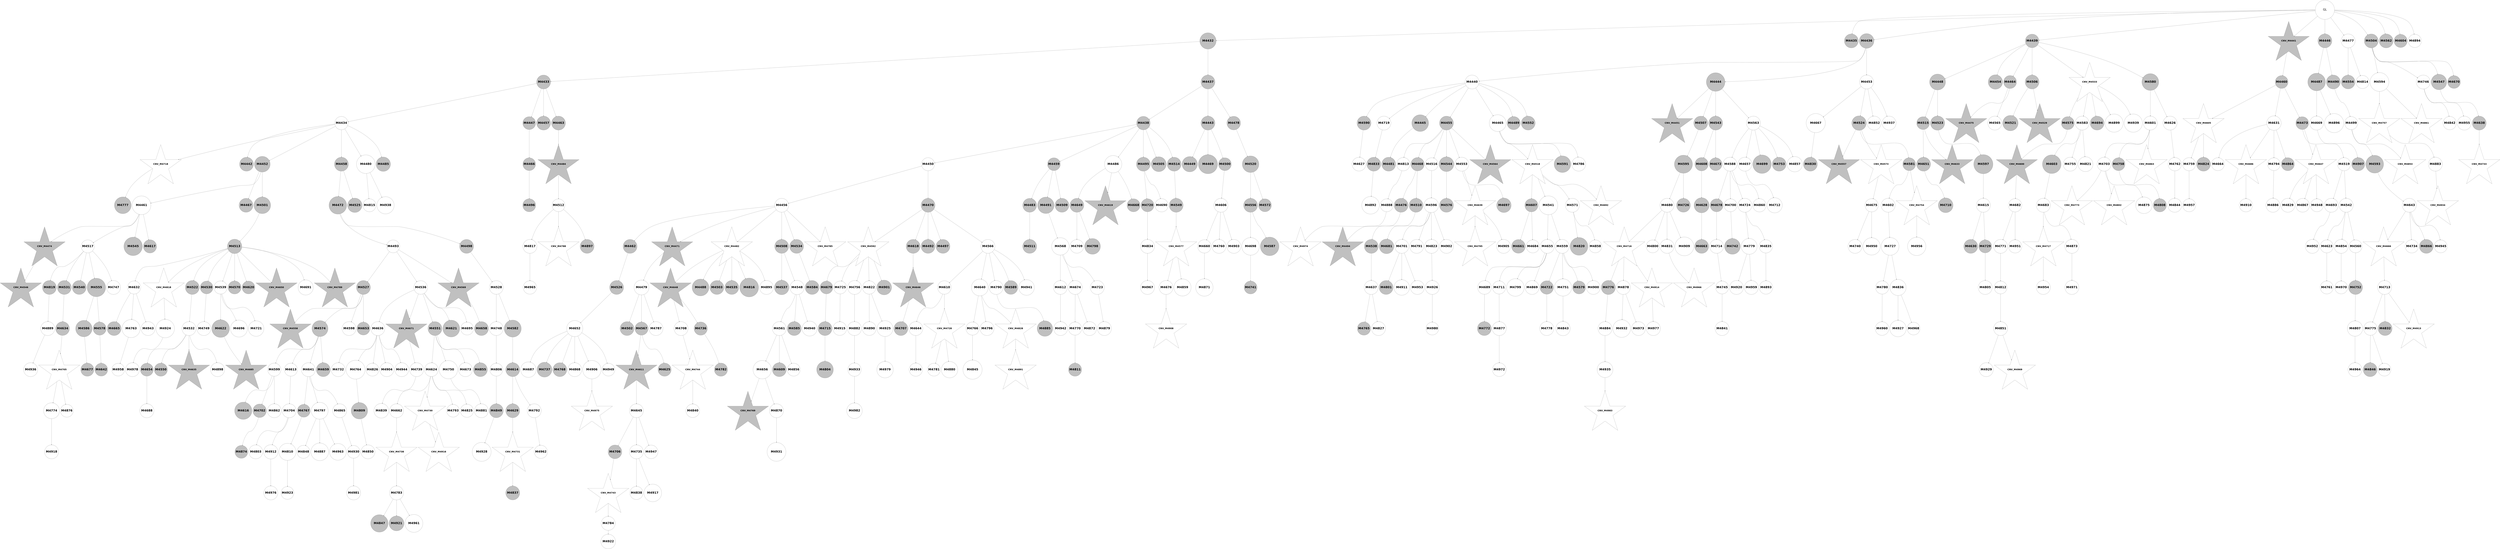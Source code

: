 digraph G { 
4609 -> 4700;
4611 -> 4701;
4611 -> 4723;
4611 -> 4747;
4611 -> 4883;
4613 -> 4650;
4615 -> 4702;
4615 -> 4748;
4615 -> 4779;
4615 -> 4845;
4615 -> 4924;
4616 -> 4666;
4617 -> 4780;
4617 -> 4884;
4618 -> 4703;
4618 -> 4749;
4619 -> 4704;
4619 -> 4724;
4619 -> 4814;
4619 -> 4846;
4619 -> 4925;
4620 -> 4638;
4622 -> 4639;
4622 -> 4725;
4622 -> 4885;
4623 -> 4705;
4624 -> 4726;
4624 -> 4781;
4624 -> 4886;
4625 -> 4750;
4626 -> 4706;
4628 -> 4782;
4628 -> 4847;
4629 -> 4683;
4629 -> 4783;
4629 -> 4926;
4630 -> 4684;
4630 -> 4707;
4631 -> 4651;
4633 -> 4667;
4633 -> 4751;
4634 -> 4668;
4635 -> 4965;
4636 -> 4727;
4637 -> 4652;
4637 -> 4815;
4638 -> 4653;
4638 -> 4752;
4641 -> 4669;
4645 -> 4708;
4646 -> 4784;
4647 -> 4685;
4647 -> 4753;
4647 -> 4816;
4647 -> 4848;
4649 -> 4785;
4651 -> 4686;
4652 -> 4754;
4654 -> 4687;
4654 -> 4709;
4654 -> 4817;
4654 -> 4887;
4655 -> 4688;
4655 -> 4786;
4655 -> 4966;
4657 -> 4728;
4659 -> 4755;
4659 -> 4787;
4659 -> 4849;
4659 -> 4927;
4659 -> 4967;
4660 -> 4788;
4660 -> 4850;
4661 -> 4756;
4662 -> 4818;
4662 -> 4928;
4663 -> 4789;
4663 -> 4819;
4663 -> 4851;
4664 -> 4790;
4664 -> 4820;
4664 -> 4888;
4666 -> 4689;
4666 -> 4757;
4666 -> 4889;
4666 -> 4968;
4667 -> 4969;
4668 -> 4729;
4668 -> 4758;
4668 -> 4970;
4669 -> 4730;
4670 -> 4852;
4670 -> 4890;
4670 -> 4971;
4671 -> 4731;
4671 -> 4759;
4672 -> 4732;
4672 -> 4821;
4674 -> 4733;
4675 -> 4710;
4675 -> 4760;
4675 -> 4791;
4675 -> 4891;
4675 -> 4929;
4675 -> 4972;
4677 -> 4711;
4678 -> 4712;
4678 -> 4734;
4678 -> 4822;
4678 -> 4892;
4679 -> 4792;
4679 -> 4893;
4680 -> 4735;
4683 -> 4894;
4685 -> 4761;
4689 -> 4736;
4690 -> 4853;
4692 -> 4930;
4694 -> 4762;
4697 -> 4793;
4697 -> 4895;
4698 -> 4763;
4698 -> 4973;
4699 -> 4931;
4701 -> 4737;
4702 -> 4738;
4703 -> 4739;
4703 -> 4823;
4703 -> 4854;
4703 -> 4932;
4705 -> 4794;
4705 -> 4974;
4706 -> 4740;
4706 -> 4896;
4709 -> 4933;
4712 -> 4795;
4716 -> 4975;
4721 -> 4764;
4723 -> 4765;
4724 -> 4824;
4724 -> 4934;
4724 -> 4976;
4725 -> 4897;
4726 -> 4796;
4726 -> 4825;
4726 -> 4898;
4727 -> 4826;
4727 -> 4935;
4728 -> 4797;
4728 -> 4899;
4729 -> 4766;
4731 -> 4767;
4734 -> 4900;
4736 -> 4798;
4736 -> 4855;
4736 -> 4936;
4737 -> 4768;
4738 -> 4827;
4739 -> 4799;
4739 -> 4901;
4739 -> 4937;
4740 -> 4977;
4741 -> 4800;
4742 -> 4856;
4743 -> 4857;
4745 -> 4801;
4746 -> 4902;
4747 -> 4802;
4747 -> 4858;
4748 -> 4938;
4750 -> 4803;
4750 -> 4859;
4751 -> 4804;
4751 -> 4903;
4752 -> 4828;
4753 -> 4939;
4754 -> 4860;
4758 -> 4861;
4758 -> 4940;
4759 -> 4805;
4761 -> 4806;
4762 -> 4862;
4766 -> 4807;
4767 -> 4863;
4768 -> 4864;
4769 -> 4865;
4769 -> 4978;
4771 -> 4829;
4773 -> 4904;
4774 -> 4866;
4775 -> 4830;
4777 -> 4979;
4779 -> 4905;
4780 -> 4906;
4781 -> 4831;
4782 -> 4980;
4785 -> 4867;
4786 -> 4981;
4787 -> 4832;
4789 -> 4868;
4790 -> 4833;
4793 -> 4834;
4794 -> 4835;
4797 -> 4941;
4798 -> 4869;
4798 -> 4942;
4799 -> 4907;
4802 -> 4943;
4802 -> 4982;
4803 -> 4983;
4806 -> 4870;
4806 -> 4944;
4806 -> 4984;
4807 -> 4945;
4813 -> 4908;
4815 -> 4985;
4817 -> 4909;
4820 -> 4871;
4820 -> 4910;
4820 -> 4986;
4829 -> 4872;
4830 -> 4987;
4832 -> 4873;
4833 -> 4946;
4835 -> 4874;
4836 -> 4911;
4840 -> 4988;
4841 -> 4947;
4842 -> 4912;
4845 -> 4913;
4845 -> 4948;
4846 -> 4949;
4851 -> 4914;
4854 -> 4989;
4856 -> 4915;
4857 -> 4990;
4858 -> 4916;
4859 -> 4950;
4859 -> 4991;
4872 -> 4951;
4874 -> 4952;
4874 -> 4992;
4877 -> 4993;
4888 -> 4953;
4893 -> 4954;
4896 -> 4994;
4900 -> 4995;
4901 -> 4955;
4901 -> 4996;
4905 -> 4956;
4906 -> 4957;
4907 -> 4958;
4911 -> 4997;
4912 -> 4959;
4929 -> 4998;
4935 -> 4999;
4937 -> 5000;
4947 -> 5001;
4948 -> 5002;
4949 -> 5003;
4953 -> 5004;
4956 -> 5005;
4958 -> 5006;
4454 -> 4455;
4454 -> 4458;
4454 -> 4459;
4454 -> 4462;
4454 -> 4464;
4454 -> 4469;
4454 -> 4500;
4454 -> 4527;
4454 -> 4585;
4454 -> 4627;
4454 -> 4917;
4455 -> 4456;
4455 -> 4460;
4456 -> 4457;
4456 -> 4470;
4456 -> 4480;
4456 -> 4486;
4457 -> 4465;
4457 -> 4475;
4457 -> 4481;
4457 -> 4503;
4457 -> 4508;
4457 -> 4741;
4459 -> 4463;
4459 -> 4467;
4459 -> 4476;
4460 -> 4461;
4460 -> 4466;
4460 -> 4501;
4461 -> 4473;
4461 -> 4482;
4461 -> 4509;
4461 -> 4518;
4461 -> 4528;
4461 -> 4537;
4462 -> 4471;
4462 -> 4477;
4462 -> 4487;
4462 -> 4529;
4462 -> 4556;
4462 -> 4603;
4463 -> 4468;
4463 -> 4478;
4463 -> 4488;
4463 -> 4512;
4463 -> 4575;
4463 -> 4613;
4463 -> 4742;
4464 -> 4483;
4466 -> 4472;
4466 -> 4492;
4466 -> 4523;
4467 -> 4474;
4467 -> 4530;
4467 -> 4566;
4467 -> 4586;
4468 -> 4504;
4469 -> 4510;
4469 -> 4513;
4470 -> 4489;
4471 -> 4538;
4471 -> 4546;
4473 -> 4479;
4473 -> 4493;
4475 -> 4484;
4475 -> 4490;
4475 -> 4524;
4476 -> 4547;
4476 -> 4690;
4476 -> 4875;
4476 -> 4960;
4478 -> 4491;
4478 -> 4539;
4478 -> 4567;
4478 -> 4576;
4478 -> 4587;
4478 -> 4836;
4479 -> 4485;
4479 -> 4494;
4479 -> 4505;
4479 -> 4531;
4479 -> 4557;
4479 -> 4808;
4481 -> 4495;
4481 -> 4548;
4482 -> 4506;
4482 -> 4514;
4482 -> 4532;
4483 -> 4496;
4483 -> 4628;
4483 -> 4654;
4484 -> 4497;
4484 -> 4540;
4484 -> 4568;
4484 -> 4640;
4485 -> 4549;
4486 -> 4507;
4487 -> 4498;
4487 -> 4588;
4488 -> 4541;
4488 -> 4614;
4488 -> 4809;
4489 -> 4519;
4491 -> 4499;
4491 -> 4533;
4493 -> 4515;
4493 -> 4520;
4493 -> 4589;
4493 -> 4615;
4493 -> 4641;
4494 -> 4502;
4495 -> 4516;
4495 -> 4521;
4496 -> 4542;
4496 -> 4670;
4497 -> 4569;
4499 -> 4517;
4500 -> 4577;
4500 -> 4837;
4501 -> 4543;
4502 -> 4525;
4502 -> 4590;
4502 -> 4810;
4503 -> 4838;
4503 -> 4961;
4505 -> 4511;
4505 -> 4526;
4505 -> 4558;
4505 -> 4671;
4505 -> 4839;
4505 -> 4918;
4506 -> 4534;
4507 -> 4535;
4509 -> 4642;
4509 -> 4672;
4509 -> 4691;
4510 -> 4692;
4510 -> 4919;
4513 -> 4522;
4514 -> 4591;
4516 -> 4550;
4516 -> 4559;
4516 -> 4592;
4518 -> 4713;
4518 -> 4743;
4521 -> 4551;
4522 -> 4616;
4522 -> 4876;
4523 -> 4629;
4524 -> 4536;
4527 -> 4570;
4527 -> 4617;
4527 -> 4693;
4527 -> 4769;
4529 -> 4544;
4529 -> 4552;
4530 -> 4618;
4531 -> 4560;
4531 -> 4571;
4533 -> 4561;
4535 -> 4811;
4535 -> 4840;
4535 -> 4920;
4536 -> 4545;
4536 -> 4553;
4536 -> 4562;
4536 -> 4593;
4536 -> 4643;
4536 -> 4655;
4536 -> 4673;
4536 -> 4714;
4536 -> 4812;
4536 -> 4841;
4537 -> 4572;
4538 -> 4656;
4538 -> 4674;
4539 -> 4619;
4540 -> 4554;
4540 -> 4563;
4540 -> 4578;
4540 -> 4770;
4540 -> 4842;
4541 -> 4564;
4541 -> 4594;
4541 -> 4630;
4541 -> 4715;
4542 -> 4565;
4542 -> 4716;
4543 -> 4579;
4543 -> 4595;
4545 -> 4555;
4546 -> 4620;
4547 -> 4580;
4547 -> 4596;
4547 -> 4604;
4549 -> 4675;
4550 -> 4581;
4550 -> 4597;
4550 -> 4621;
4550 -> 4676;
4551 -> 4605;
4551 -> 4771;
4553 -> 4772;
4554 -> 4657;
4555 -> 4573;
4555 -> 4658;
4555 -> 4677;
4555 -> 4921;
4556 -> 4598;
4556 -> 4606;
4556 -> 4717;
4556 -> 4922;
4556 -> 4962;
4557 -> 4607;
4559 -> 4574;
4559 -> 4644;
4559 -> 4659;
4559 -> 4694;
4559 -> 4718;
4561 -> 4660;
4562 -> 4645;
4562 -> 4719;
4562 -> 4744;
4564 -> 4582;
4564 -> 4678;
4565 -> 4583;
4565 -> 4646;
4565 -> 4877;
4566 -> 4631;
4566 -> 4695;
4567 -> 4599;
4570 -> 4661;
4571 -> 4584;
4571 -> 4608;
4571 -> 4963;
4572 -> 4600;
4574 -> 4647;
4574 -> 4696;
4574 -> 4773;
4574 -> 4878;
4576 -> 4662;
4576 -> 4720;
4578 -> 4601;
4578 -> 4609;
4579 -> 4610;
4579 -> 4721;
4582 -> 4602;
4582 -> 4745;
4582 -> 4774;
4582 -> 4923;
4583 -> 4775;
4584 -> 4632;
4584 -> 4679;
4584 -> 4879;
4586 -> 4611;
4586 -> 4680;
4586 -> 4722;
4586 -> 4776;
4586 -> 4880;
4589 -> 4612;
4589 -> 4633;
4589 -> 4663;
4589 -> 4813;
4589 -> 4964;
4590 -> 4634;
4590 -> 4648;
4591 -> 4635;
4591 -> 4697;
4591 -> 4746;
4592 -> 4681;
4594 -> 4843;
4594 -> 4881;
4596 -> 4698;
4597 -> 4622;
4597 -> 4636;
4597 -> 4664;
4597 -> 4682;
4598 -> 4623;
4600 -> 4699;
4600 -> 4882;
4601 -> 4665;
4603 -> 4624;
4603 -> 4649;
4604 -> 4625;
4604 -> 4777;
4605 -> 4637;
4606 -> 4626;
4606 -> 4778;
4606 -> 4844;
4454 [label="GL" fontname="arial-bold" fontsize=56 width=5 height=5];
4455 [shape=circle style=filled fillcolor=grey fontname="helvetica-bold" fontsize=56 label="M4432" width=4.24 height=2 ];
4456 [shape=circle style=filled fillcolor=grey fontname="helvetica-bold" fontsize=56 label="M4433" width=1.27 height=2 ];
4457 [shape=circle style=filled fillcolor=white fontname="helvetica-bold" fontsize=56 label="M4434" width=2.37 height=2 ];
4458 [shape=circle style=filled fillcolor=grey fontname="helvetica-bold" fontsize=56 label="M4435" width=0.75 height=2 ];
4459 [shape=circle style=filled fillcolor=grey fontname="helvetica-bold" fontsize=56 label="M4436" width=3.82 height=2 ];
4460 [shape=circle style=filled fillcolor=grey fontname="helvetica-bold" fontsize=56 label="M4437" width=0.62 height=2 ];
4461 [shape=circle style=filled fillcolor=grey fontname="helvetica-bold" fontsize=56 label="M4438" width=2.24 height=2 ];
4462 [shape=circle style=filled fillcolor=grey fontname="helvetica-bold" fontsize=56 label="M4439" width=2.18 height=2 ];
4463 [shape=circle style=filled fillcolor=white fontname="helvetica-bold" fontsize=56 label="M4440" width=0.13 height=2 ];
4464 [shape=star style=filled fillcolor=grey fontname="helvetica-bold" fontsize=42 label="CNV_M4441"];
4465 [shape=circle style=filled fillcolor=grey fontname="helvetica-bold" fontsize=56 label="M4442" width=0.57 height=2 ];
4466 [shape=circle style=filled fillcolor=grey fontname="helvetica-bold" fontsize=56 label="M4443" width=0.8 height=2 ];
4467 [shape=circle style=filled fillcolor=grey fontname="helvetica-bold" fontsize=56 label="M4444" width=4.84 height=2 ];
4468 [shape=circle style=filled fillcolor=grey fontname="helvetica-bold" fontsize=56 label="M4445" width=4.36 height=2 ];
4469 [shape=circle style=filled fillcolor=grey fontname="helvetica-bold" fontsize=56 label="M4446" width=0.16 height=2 ];
4470 [shape=circle style=filled fillcolor=grey fontname="helvetica-bold" fontsize=56 label="M4447" width=2.93 height=2 ];
4471 [shape=circle style=filled fillcolor=grey fontname="helvetica-bold" fontsize=56 label="M4448" width=4.14 height=2 ];
4472 [shape=circle style=filled fillcolor=grey fontname="helvetica-bold" fontsize=56 label="M4449" width=3.98 height=2 ];
4473 [shape=circle style=filled fillcolor=white fontname="helvetica-bold" fontsize=56 label="M4450" width=2.7 height=2 ];
4474 [shape=star style=filled fillcolor=grey fontname="helvetica-bold" fontsize=42 label="CNV_M4451"];
4475 [shape=circle style=filled fillcolor=grey fontname="helvetica-bold" fontsize=56 label="M4452" width=4.09 height=2 ];
4476 [shape=circle style=filled fillcolor=white fontname="helvetica-bold" fontsize=56 label="M4453" width=1.15 height=2 ];
4477 [shape=circle style=filled fillcolor=grey fontname="helvetica-bold" fontsize=56 label="M4454" width=3.75 height=2 ];
4478 [shape=circle style=filled fillcolor=grey fontname="helvetica-bold" fontsize=56 label="M4455" width=1.96 height=2 ];
4479 [shape=circle style=filled fillcolor=white fontname="helvetica-bold" fontsize=56 label="M4456" width=0.18 height=2 ];
4480 [shape=circle style=filled fillcolor=grey fontname="helvetica-bold" fontsize=56 label="M4457" width=0.98 height=2 ];
4481 [shape=circle style=filled fillcolor=grey fontname="helvetica-bold" fontsize=56 label="M4458" width=1.22 height=2 ];
4482 [shape=circle style=filled fillcolor=grey fontname="helvetica-bold" fontsize=56 label="M4459" width=3.12 height=2 ];
4483 [shape=circle style=filled fillcolor=grey fontname="helvetica-bold" fontsize=56 label="M4460" width=3.33 height=2 ];
4484 [shape=circle style=filled fillcolor=white fontname="helvetica-bold" fontsize=56 label="M4461" width=4.86 height=2 ];
4485 [shape=circle style=filled fillcolor=grey fontname="helvetica-bold" fontsize=56 label="M4462" width=1.04 height=2 ];
4486 [shape=circle style=filled fillcolor=grey fontname="helvetica-bold" fontsize=56 label="M4463" width=0.58 height=2 ];
4487 [shape=circle style=filled fillcolor=grey fontname="helvetica-bold" fontsize=56 label="M4464" width=2.88 height=2 ];
4488 [shape=circle style=filled fillcolor=white fontname="helvetica-bold" fontsize=56 label="M4465" width=4.38 height=2 ];
4489 [shape=circle style=filled fillcolor=grey fontname="helvetica-bold" fontsize=56 label="M4466" width=3.27 height=2 ];
4490 [shape=circle style=filled fillcolor=grey fontname="helvetica-bold" fontsize=56 label="M4467" width=1.62 height=2 ];
4491 [shape=circle style=filled fillcolor=grey fontname="helvetica-bold" fontsize=56 label="M4468" width=2.33 height=2 ];
4492 [shape=circle style=filled fillcolor=grey fontname="helvetica-bold" fontsize=56 label="M4469" width=4.97 height=2 ];
4493 [shape=circle style=filled fillcolor=grey fontname="helvetica-bold" fontsize=56 label="M4470" width=0.29 height=2 ];
4494 [shape=star style=filled fillcolor=grey fontname="helvetica-bold" fontsize=42 label="CNV_M4471"];
4495 [shape=circle style=filled fillcolor=grey fontname="helvetica-bold" fontsize=56 label="M4472" width=4.59 height=2 ];
4496 [shape=circle style=filled fillcolor=grey fontname="helvetica-bold" fontsize=56 label="M4473" width=3.11 height=2 ];
4497 [shape=star style=filled fillcolor=grey fontname="helvetica-bold" fontsize=42 label="CNV_M4474"];
4498 [shape=star style=filled fillcolor=grey fontname="helvetica-bold" fontsize=42 label="CNV_M4475"];
4499 [shape=circle style=filled fillcolor=grey fontname="helvetica-bold" fontsize=56 label="M4476" width=1.01 height=2 ];
4500 [shape=circle style=filled fillcolor=white fontname="helvetica-bold" fontsize=56 label="M4477" width=1.25 height=2 ];
4501 [shape=circle style=filled fillcolor=grey fontname="helvetica-bold" fontsize=56 label="M4478" width=2.15 height=2 ];
4502 [shape=circle style=filled fillcolor=white fontname="helvetica-bold" fontsize=56 label="M4479" width=3.86 height=2 ];
4503 [shape=circle style=filled fillcolor=white fontname="helvetica-bold" fontsize=56 label="M4480" width=4.85 height=2 ];
4504 [shape=circle style=filled fillcolor=grey fontname="helvetica-bold" fontsize=56 label="M4481" width=0.84 height=2 ];
4505 [shape=star style=filled fillcolor=white fontname="helvetica-bold" fontsize=42 label="CNV_M4482"];
4506 [shape=circle style=filled fillcolor=grey fontname="helvetica-bold" fontsize=56 label="M4483" width=2.04 height=2 ];
4507 [shape=star style=filled fillcolor=grey fontname="helvetica-bold" fontsize=42 label="CNV_M4484"];
4508 [shape=circle style=filled fillcolor=grey fontname="helvetica-bold" fontsize=56 label="M4485" width=3.73 height=2 ];
4509 [shape=circle style=filled fillcolor=white fontname="helvetica-bold" fontsize=56 label="M4486" width=4.51 height=2 ];
4510 [shape=circle style=filled fillcolor=grey fontname="helvetica-bold" fontsize=56 label="M4487" width=4.58 height=2 ];
4511 [shape=circle style=filled fillcolor=grey fontname="helvetica-bold" fontsize=56 label="M4488" width=4.38 height=2 ];
4512 [shape=circle style=filled fillcolor=grey fontname="helvetica-bold" fontsize=56 label="M4489" width=2.54 height=2 ];
4513 [shape=circle style=filled fillcolor=grey fontname="helvetica-bold" fontsize=56 label="M4490" width=0.73 height=2 ];
4514 [shape=circle style=filled fillcolor=grey fontname="helvetica-bold" fontsize=56 label="M4491" width=4.28 height=2 ];
4515 [shape=circle style=filled fillcolor=grey fontname="helvetica-bold" fontsize=56 label="M4492" width=1.06 height=2 ];
4516 [shape=circle style=filled fillcolor=white fontname="helvetica-bold" fontsize=56 label="M4493" width=2.94 height=2 ];
4517 [shape=star style=filled fillcolor=grey fontname="helvetica-bold" fontsize=42 label="CNV_M4494"];
4518 [shape=circle style=filled fillcolor=grey fontname="helvetica-bold" fontsize=56 label="M4495" width=1.58 height=2 ];
4519 [shape=circle style=filled fillcolor=grey fontname="helvetica-bold" fontsize=56 label="M4496" width=2.86 height=2 ];
4520 [shape=circle style=filled fillcolor=grey fontname="helvetica-bold" fontsize=56 label="M4497" width=2.01 height=2 ];
4521 [shape=circle style=filled fillcolor=grey fontname="helvetica-bold" fontsize=56 label="M4498" width=0.82 height=2 ];
4522 [shape=circle style=filled fillcolor=white fontname="helvetica-bold" fontsize=56 label="M4499" width=2.72 height=2 ];
4523 [shape=circle style=filled fillcolor=grey fontname="helvetica-bold" fontsize=56 label="M4500" width=3.13 height=2 ];
4524 [shape=circle style=filled fillcolor=grey fontname="helvetica-bold" fontsize=56 label="M4501" width=4.34 height=2 ];
4525 [shape=circle style=filled fillcolor=grey fontname="helvetica-bold" fontsize=56 label="M4502" width=1.8 height=2 ];
4526 [shape=circle style=filled fillcolor=grey fontname="helvetica-bold" fontsize=56 label="M4503" width=0.1 height=2 ];
4527 [shape=circle style=filled fillcolor=grey fontname="helvetica-bold" fontsize=56 label="M4504" width=2 height=2 ];
4528 [shape=circle style=filled fillcolor=grey fontname="helvetica-bold" fontsize=56 label="M4505" width=3.87 height=2 ];
4529 [shape=circle style=filled fillcolor=grey fontname="helvetica-bold" fontsize=56 label="M4506" width=0.73 height=2 ];
4530 [shape=circle style=filled fillcolor=grey fontname="helvetica-bold" fontsize=56 label="M4507" width=0.65 height=2 ];
4531 [shape=circle style=filled fillcolor=grey fontname="helvetica-bold" fontsize=56 label="M4508" width=1.76 height=2 ];
4532 [shape=circle style=filled fillcolor=grey fontname="helvetica-bold" fontsize=56 label="M4509" width=1.79 height=2 ];
4533 [shape=circle style=filled fillcolor=grey fontname="helvetica-bold" fontsize=56 label="M4510" width=2.02 height=2 ];
4534 [shape=circle style=filled fillcolor=grey fontname="helvetica-bold" fontsize=56 label="M4511" width=1.36 height=2 ];
4535 [shape=circle style=filled fillcolor=white fontname="helvetica-bold" fontsize=56 label="M4512" width=3.25 height=2 ];
4536 [shape=circle style=filled fillcolor=grey fontname="helvetica-bold" fontsize=56 label="M4513" width=3.75 height=2 ];
4537 [shape=circle style=filled fillcolor=grey fontname="helvetica-bold" fontsize=56 label="M4514" width=1.92 height=2 ];
4538 [shape=circle style=filled fillcolor=grey fontname="helvetica-bold" fontsize=56 label="M4515" width=3.13 height=2 ];
4539 [shape=circle style=filled fillcolor=white fontname="helvetica-bold" fontsize=56 label="M4516" width=2.95 height=2 ];
4540 [shape=circle style=filled fillcolor=white fontname="helvetica-bold" fontsize=56 label="M4517" width=2.74 height=2 ];
4541 [shape=star style=filled fillcolor=white fontname="helvetica-bold" fontsize=42 label="CNV_M4518"];
4542 [shape=circle style=filled fillcolor=white fontname="helvetica-bold" fontsize=56 label="M4519" width=2.58 height=2 ];
4543 [shape=circle style=filled fillcolor=grey fontname="helvetica-bold" fontsize=56 label="M4520" width=4.31 height=2 ];
4544 [shape=circle style=filled fillcolor=grey fontname="helvetica-bold" fontsize=56 label="M4521" width=4 height=2 ];
4545 [shape=circle style=filled fillcolor=grey fontname="helvetica-bold" fontsize=56 label="M4522" width=1.28 height=2 ];
4546 [shape=circle style=filled fillcolor=grey fontname="helvetica-bold" fontsize=56 label="M4523" width=3.69 height=2 ];
4547 [shape=circle style=filled fillcolor=grey fontname="helvetica-bold" fontsize=56 label="M4524" width=3.76 height=2 ];
4548 [shape=circle style=filled fillcolor=grey fontname="helvetica-bold" fontsize=56 label="M4525" width=3.74 height=2 ];
4549 [shape=circle style=filled fillcolor=grey fontname="helvetica-bold" fontsize=56 label="M4526" width=1.77 height=2 ];
4550 [shape=circle style=filled fillcolor=grey fontname="helvetica-bold" fontsize=56 label="M4527" width=1.54 height=2 ];
4551 [shape=circle style=filled fillcolor=white fontname="helvetica-bold" fontsize=56 label="M4528" width=3.55 height=2 ];
4552 [shape=star style=filled fillcolor=grey fontname="helvetica-bold" fontsize=42 label="CNV_M4529"];
4553 [shape=circle style=filled fillcolor=grey fontname="helvetica-bold" fontsize=56 label="M4530" width=3.32 height=2 ];
4554 [shape=circle style=filled fillcolor=grey fontname="helvetica-bold" fontsize=56 label="M4531" width=1.27 height=2 ];
4555 [shape=circle style=filled fillcolor=white fontname="helvetica-bold" fontsize=56 label="M4532" width=1.29 height=2 ];
4556 [shape=star style=filled fillcolor=white fontname="helvetica-bold" fontsize=42 label="CNV_M4533"];
4557 [shape=circle style=filled fillcolor=grey fontname="helvetica-bold" fontsize=56 label="M4534" width=1.74 height=2 ];
4558 [shape=circle style=filled fillcolor=grey fontname="helvetica-bold" fontsize=56 label="M4535" width=0.91 height=2 ];
4559 [shape=circle style=filled fillcolor=white fontname="helvetica-bold" fontsize=56 label="M4536" width=3.54 height=2 ];
4560 [shape=circle style=filled fillcolor=grey fontname="helvetica-bold" fontsize=56 label="M4537" width=3.78 height=2 ];
4561 [shape=circle style=filled fillcolor=grey fontname="helvetica-bold" fontsize=56 label="M4538" width=0.5 height=2 ];
4562 [shape=circle style=filled fillcolor=white fontname="helvetica-bold" fontsize=56 label="M4539" width=3.42 height=2 ];
4563 [shape=circle style=filled fillcolor=grey fontname="helvetica-bold" fontsize=56 label="M4540" width=1.94 height=2 ];
4564 [shape=circle style=filled fillcolor=white fontname="helvetica-bold" fontsize=56 label="M4541" width=4.9 height=2 ];
4565 [shape=circle style=filled fillcolor=white fontname="helvetica-bold" fontsize=56 label="M4542" width=0.31 height=2 ];
4566 [shape=circle style=filled fillcolor=grey fontname="helvetica-bold" fontsize=56 label="M4543" width=1.52 height=2 ];
4567 [shape=circle style=filled fillcolor=grey fontname="helvetica-bold" fontsize=56 label="M4544" width=3.83 height=2 ];
4568 [shape=circle style=filled fillcolor=grey fontname="helvetica-bold" fontsize=56 label="M4545" width=4.81 height=2 ];
4569 [shape=star style=filled fillcolor=grey fontname="helvetica-bold" fontsize=42 label="CNV_M4546"];
4570 [shape=circle style=filled fillcolor=grey fontname="helvetica-bold" fontsize=56 label="M4547" width=4.03 height=2 ];
4571 [shape=circle style=filled fillcolor=white fontname="helvetica-bold" fontsize=56 label="M4548" width=3.71 height=2 ];
4572 [shape=circle style=filled fillcolor=grey fontname="helvetica-bold" fontsize=56 label="M4549" width=1.01 height=2 ];
4573 [shape=circle style=filled fillcolor=grey fontname="helvetica-bold" fontsize=56 label="M4550" width=2.6 height=2 ];
4574 [shape=circle style=filled fillcolor=grey fontname="helvetica-bold" fontsize=56 label="M4551" width=0.84 height=2 ];
4575 [shape=circle style=filled fillcolor=grey fontname="helvetica-bold" fontsize=56 label="M4552" width=0.58 height=2 ];
4576 [shape=circle style=filled fillcolor=white fontname="helvetica-bold" fontsize=56 label="M4553" width=0.52 height=2 ];
4577 [shape=circle style=filled fillcolor=grey fontname="helvetica-bold" fontsize=56 label="M4554" width=2.08 height=2 ];
4578 [shape=circle style=filled fillcolor=grey fontname="helvetica-bold" fontsize=56 label="M4555" width=4.8 height=2 ];
4579 [shape=circle style=filled fillcolor=grey fontname="helvetica-bold" fontsize=56 label="M4556" width=1.66 height=2 ];
4580 [shape=star style=filled fillcolor=grey fontname="helvetica-bold" fontsize=42 label="CNV_M4557"];
4581 [shape=star style=filled fillcolor=grey fontname="helvetica-bold" fontsize=42 label="CNV_M4558"];
4582 [shape=circle style=filled fillcolor=white fontname="helvetica-bold" fontsize=56 label="M4559" width=0.55 height=2 ];
4583 [shape=circle style=filled fillcolor=white fontname="helvetica-bold" fontsize=56 label="M4560" width=2.95 height=2 ];
4584 [shape=circle style=filled fillcolor=white fontname="helvetica-bold" fontsize=56 label="M4561" width=1.17 height=2 ];
4585 [shape=circle style=filled fillcolor=grey fontname="helvetica-bold" fontsize=56 label="M4562" width=0.72 height=2 ];
4586 [shape=circle style=filled fillcolor=white fontname="helvetica-bold" fontsize=56 label="M4563" width=1.89 height=2 ];
4587 [shape=star style=filled fillcolor=grey fontname="helvetica-bold" fontsize=42 label="CNV_M4564"];
4588 [shape=circle style=filled fillcolor=white fontname="helvetica-bold" fontsize=56 label="M4565" width=0.43 height=2 ];
4589 [shape=circle style=filled fillcolor=white fontname="helvetica-bold" fontsize=56 label="M4566" width=1.11 height=2 ];
4590 [shape=circle style=filled fillcolor=grey fontname="helvetica-bold" fontsize=56 label="M4567" width=2.58 height=2 ];
4591 [shape=circle style=filled fillcolor=white fontname="helvetica-bold" fontsize=56 label="M4568" width=4.53 height=2 ];
4592 [shape=star style=filled fillcolor=grey fontname="helvetica-bold" fontsize=42 label="CNV_M4569"];
4593 [shape=circle style=filled fillcolor=grey fontname="helvetica-bold" fontsize=56 label="M4570" width=2.75 height=2 ];
4594 [shape=circle style=filled fillcolor=white fontname="helvetica-bold" fontsize=56 label="M4571" width=0.78 height=2 ];
4595 [shape=circle style=filled fillcolor=grey fontname="helvetica-bold" fontsize=56 label="M4572" width=2.93 height=2 ];
4596 [shape=star style=filled fillcolor=white fontname="helvetica-bold" fontsize=42 label="CNV_M4573"];
4597 [shape=circle style=filled fillcolor=grey fontname="helvetica-bold" fontsize=56 label="M4574" width=4.16 height=2 ];
4598 [shape=circle style=filled fillcolor=grey fontname="helvetica-bold" fontsize=56 label="M4575" width=2.84 height=2 ];
4599 [shape=circle style=filled fillcolor=grey fontname="helvetica-bold" fontsize=56 label="M4576" width=0.86 height=2 ];
4600 [shape=star style=filled fillcolor=white fontname="helvetica-bold" fontsize=42 label="CNV_M4577"];
4601 [shape=circle style=filled fillcolor=grey fontname="helvetica-bold" fontsize=56 label="M4578" width=2.62 height=2 ];
4602 [shape=circle style=filled fillcolor=grey fontname="helvetica-bold" fontsize=56 label="M4579" width=2.97 height=2 ];
4603 [shape=circle style=filled fillcolor=grey fontname="helvetica-bold" fontsize=56 label="M4580" width=4.38 height=2 ];
4604 [shape=circle style=filled fillcolor=grey fontname="helvetica-bold" fontsize=56 label="M4581" width=3 height=2 ];
4605 [shape=circle style=filled fillcolor=grey fontname="helvetica-bold" fontsize=56 label="M4582" width=4.43 height=2 ];
4606 [shape=circle style=filled fillcolor=white fontname="helvetica-bold" fontsize=56 label="M4583" width=0.68 height=2 ];
4607 [shape=circle style=filled fillcolor=grey fontname="helvetica-bold" fontsize=56 label="M4584" width=1 height=2 ];
4608 [shape=circle style=filled fillcolor=grey fontname="helvetica-bold" fontsize=56 label="M4585" width=0.54 height=2 ];
4609 [shape=circle style=filled fillcolor=grey fontname="helvetica-bold" fontsize=56 label="M4586" width=4.28 height=2 ];
4610 [shape=circle style=filled fillcolor=grey fontname="helvetica-bold" fontsize=56 label="M4587" width=4.84 height=2 ];
4611 [shape=circle style=filled fillcolor=white fontname="helvetica-bold" fontsize=56 label="M4588" width=1.77 height=2 ];
4612 [shape=circle style=filled fillcolor=grey fontname="helvetica-bold" fontsize=56 label="M4589" width=2.09 height=2 ];
4613 [shape=circle style=filled fillcolor=grey fontname="helvetica-bold" fontsize=56 label="M4590" width=0.73 height=2 ];
4614 [shape=circle style=filled fillcolor=grey fontname="helvetica-bold" fontsize=56 label="M4591" width=4.32 height=2 ];
4615 [shape=star style=filled fillcolor=white fontname="helvetica-bold" fontsize=42 label="CNV_M4592"];
4616 [shape=circle style=filled fillcolor=grey fontname="helvetica-bold" fontsize=56 label="M4593" width=4.62 height=2 ];
4617 [shape=circle style=filled fillcolor=white fontname="helvetica-bold" fontsize=56 label="M4594" width=4.9 height=2 ];
4618 [shape=circle style=filled fillcolor=grey fontname="helvetica-bold" fontsize=56 label="M4595" width=4.69 height=2 ];
4619 [shape=circle style=filled fillcolor=white fontname="helvetica-bold" fontsize=56 label="M4596" width=3.8 height=2 ];
4620 [shape=circle style=filled fillcolor=grey fontname="helvetica-bold" fontsize=56 label="M4597" width=4.99 height=2 ];
4621 [shape=circle style=filled fillcolor=white fontname="helvetica-bold" fontsize=56 label="M4598" width=1.59 height=2 ];
4622 [shape=circle style=filled fillcolor=white fontname="helvetica-bold" fontsize=56 label="M4599" width=3.41 height=2 ];
4623 [shape=star style=filled fillcolor=grey fontname="helvetica-bold" fontsize=42 label="CNV_M4600"];
4624 [shape=circle style=filled fillcolor=white fontname="helvetica-bold" fontsize=56 label="M4601" width=0.61 height=2 ];
4625 [shape=circle style=filled fillcolor=white fontname="helvetica-bold" fontsize=56 label="M4602" width=0.64 height=2 ];
4626 [shape=circle style=filled fillcolor=grey fontname="helvetica-bold" fontsize=56 label="M4603" width=4.85 height=2 ];
4627 [shape=circle style=filled fillcolor=grey fontname="helvetica-bold" fontsize=56 label="M4604" width=2.59 height=2 ];
4628 [shape=star style=filled fillcolor=white fontname="helvetica-bold" fontsize=42 label="CNV_M4605"];
4629 [shape=circle style=filled fillcolor=white fontname="helvetica-bold" fontsize=56 label="M4606" width=0.15 height=2 ];
4630 [shape=circle style=filled fillcolor=grey fontname="helvetica-bold" fontsize=56 label="M4607" width=2.63 height=2 ];
4631 [shape=circle style=filled fillcolor=grey fontname="helvetica-bold" fontsize=56 label="M4608" width=3.47 height=2 ];
4632 [shape=circle style=filled fillcolor=grey fontname="helvetica-bold" fontsize=56 label="M4609" width=0.15 height=2 ];
4633 [shape=circle style=filled fillcolor=white fontname="helvetica-bold" fontsize=56 label="M4610" width=3.52 height=2 ];
4634 [shape=star style=filled fillcolor=grey fontname="helvetica-bold" fontsize=42 label="CNV_M4611"];
4635 [shape=circle style=filled fillcolor=white fontname="helvetica-bold" fontsize=56 label="M4612" width=2.06 height=2 ];
4636 [shape=circle style=filled fillcolor=white fontname="helvetica-bold" fontsize=56 label="M4613" width=2.86 height=2 ];
4637 [shape=circle style=filled fillcolor=grey fontname="helvetica-bold" fontsize=56 label="M4614" width=1.02 height=2 ];
4638 [shape=circle style=filled fillcolor=white fontname="helvetica-bold" fontsize=56 label="M4615" width=0.77 height=2 ];
4639 [shape=circle style=filled fillcolor=grey fontname="helvetica-bold" fontsize=56 label="M4616" width=4.48 height=2 ];
4640 [shape=circle style=filled fillcolor=grey fontname="helvetica-bold" fontsize=56 label="M4617" width=2.5 height=2 ];
4641 [shape=circle style=filled fillcolor=grey fontname="helvetica-bold" fontsize=56 label="M4618" width=1.92 height=2 ];
4642 [shape=star style=filled fillcolor=grey fontname="helvetica-bold" fontsize=42 label="CNV_M4619"];
4643 [shape=circle style=filled fillcolor=grey fontname="helvetica-bold" fontsize=56 label="M4620" width=3.2 height=2 ];
4644 [shape=circle style=filled fillcolor=grey fontname="helvetica-bold" fontsize=56 label="M4621" width=4.38 height=2 ];
4645 [shape=circle style=filled fillcolor=grey fontname="helvetica-bold" fontsize=56 label="M4622" width=4.6 height=2 ];
4646 [shape=circle style=filled fillcolor=white fontname="helvetica-bold" fontsize=56 label="M4623" width=2.77 height=2 ];
4647 [shape=circle style=filled fillcolor=white fontname="helvetica-bold" fontsize=56 label="M4624" width=3.57 height=2 ];
4648 [shape=circle style=filled fillcolor=grey fontname="helvetica-bold" fontsize=56 label="M4625" width=2.55 height=2 ];
4649 [shape=circle style=filled fillcolor=white fontname="helvetica-bold" fontsize=56 label="M4626" width=1.61 height=2 ];
4650 [shape=circle style=filled fillcolor=white fontname="helvetica-bold" fontsize=56 label="M4627" width=3.57 height=2 ];
4651 [shape=circle style=filled fillcolor=grey fontname="helvetica-bold" fontsize=56 label="M4628" width=3.92 height=2 ];
4652 [shape=circle style=filled fillcolor=grey fontname="helvetica-bold" fontsize=56 label="M4629" width=0.17 height=2 ];
4653 [shape=circle style=filled fillcolor=grey fontname="helvetica-bold" fontsize=56 label="M4630" width=1.92 height=2 ];
4654 [shape=circle style=filled fillcolor=white fontname="helvetica-bold" fontsize=56 label="M4631" width=3.77 height=2 ];
4655 [shape=circle style=filled fillcolor=white fontname="helvetica-bold" fontsize=56 label="M4632" width=2.61 height=2 ];
4656 [shape=star style=filled fillcolor=grey fontname="helvetica-bold" fontsize=42 label="CNV_M4633"];
4657 [shape=circle style=filled fillcolor=grey fontname="helvetica-bold" fontsize=56 label="M4634" width=3.57 height=2 ];
4658 [shape=star style=filled fillcolor=grey fontname="helvetica-bold" fontsize=42 label="CNV_M4635"];
4659 [shape=circle style=filled fillcolor=white fontname="helvetica-bold" fontsize=56 label="M4636" width=0.94 height=2 ];
4660 [shape=circle style=filled fillcolor=white fontname="helvetica-bold" fontsize=56 label="M4637" width=1.46 height=2 ];
4661 [shape=circle style=filled fillcolor=grey fontname="helvetica-bold" fontsize=56 label="M4638" width=0.79 height=2 ];
4662 [shape=star style=filled fillcolor=white fontname="helvetica-bold" fontsize=42 label="CNV_M4639"];
4663 [shape=circle style=filled fillcolor=white fontname="helvetica-bold" fontsize=56 label="M4640" width=4.36 height=2 ];
4664 [shape=circle style=filled fillcolor=white fontname="helvetica-bold" fontsize=56 label="M4641" width=1.66 height=2 ];
4665 [shape=circle style=filled fillcolor=grey fontname="helvetica-bold" fontsize=56 label="M4642" width=3.34 height=2 ];
4666 [shape=circle style=filled fillcolor=white fontname="helvetica-bold" fontsize=56 label="M4643" width=1.46 height=2 ];
4667 [shape=circle style=filled fillcolor=white fontname="helvetica-bold" fontsize=56 label="M4644" width=1.88 height=2 ];
4668 [shape=circle style=filled fillcolor=white fontname="helvetica-bold" fontsize=56 label="M4645" width=3.6 height=2 ];
4669 [shape=star style=filled fillcolor=grey fontname="helvetica-bold" fontsize=42 label="CNV_M4646"];
4670 [shape=star style=filled fillcolor=white fontname="helvetica-bold" fontsize=42 label="CNV_M4647"];
4671 [shape=star style=filled fillcolor=grey fontname="helvetica-bold" fontsize=42 label="CNV_M4648"];
4672 [shape=circle style=filled fillcolor=grey fontname="helvetica-bold" fontsize=56 label="M4649" width=1.75 height=2 ];
4673 [shape=star style=filled fillcolor=grey fontname="helvetica-bold" fontsize=42 label="CNV_M4650"];
4674 [shape=circle style=filled fillcolor=grey fontname="helvetica-bold" fontsize=56 label="M4651" width=0.54 height=2 ];
4675 [shape=circle style=filled fillcolor=white fontname="helvetica-bold" fontsize=56 label="M4652" width=4.2 height=2 ];
4676 [shape=circle style=filled fillcolor=grey fontname="helvetica-bold" fontsize=56 label="M4653" width=3 height=2 ];
4677 [shape=circle style=filled fillcolor=grey fontname="helvetica-bold" fontsize=56 label="M4654" width=2.91 height=2 ];
4678 [shape=circle style=filled fillcolor=white fontname="helvetica-bold" fontsize=56 label="M4655" width=1.16 height=2 ];
4679 [shape=circle style=filled fillcolor=white fontname="helvetica-bold" fontsize=56 label="M4656" width=4.78 height=2 ];
4680 [shape=circle style=filled fillcolor=white fontname="helvetica-bold" fontsize=56 label="M4657" width=1.23 height=2 ];
4681 [shape=circle style=filled fillcolor=grey fontname="helvetica-bold" fontsize=56 label="M4658" width=1.71 height=2 ];
4682 [shape=circle style=filled fillcolor=grey fontname="helvetica-bold" fontsize=56 label="M4659" width=1.31 height=2 ];
4683 [shape=circle style=filled fillcolor=white fontname="helvetica-bold" fontsize=56 label="M4660" width=2.37 height=2 ];
4684 [shape=circle style=filled fillcolor=grey fontname="helvetica-bold" fontsize=56 label="M4661" width=2.11 height=2 ];
4685 [shape=circle style=filled fillcolor=white fontname="helvetica-bold" fontsize=56 label="M4662" width=0.23 height=2 ];
4686 [shape=circle style=filled fillcolor=grey fontname="helvetica-bold" fontsize=56 label="M4663" width=1.78 height=2 ];
4687 [shape=circle style=filled fillcolor=white fontname="helvetica-bold" fontsize=56 label="M4664" width=2.92 height=2 ];
4688 [shape=circle style=filled fillcolor=grey fontname="helvetica-bold" fontsize=56 label="M4665" width=0.95 height=2 ];
4689 [shape=star style=filled fillcolor=white fontname="helvetica-bold" fontsize=42 label="CNV_M4666"];
4690 [shape=circle style=filled fillcolor=white fontname="helvetica-bold" fontsize=56 label="M4667" width=4.99 height=2 ];
4691 [shape=circle style=filled fillcolor=grey fontname="helvetica-bold" fontsize=56 label="M4668" width=2.78 height=2 ];
4692 [shape=circle style=filled fillcolor=white fontname="helvetica-bold" fontsize=56 label="M4669" width=3.62 height=2 ];
4693 [shape=circle style=filled fillcolor=grey fontname="helvetica-bold" fontsize=56 label="M4670" width=3.25 height=2 ];
4694 [shape=star style=filled fillcolor=grey fontname="helvetica-bold" fontsize=42 label="CNV_M4671"];
4695 [shape=circle style=filled fillcolor=grey fontname="helvetica-bold" fontsize=56 label="M4672" width=3.22 height=2 ];
4696 [shape=circle style=filled fillcolor=white fontname="helvetica-bold" fontsize=56 label="M4673" width=1.75 height=2 ];
4697 [shape=circle style=filled fillcolor=white fontname="helvetica-bold" fontsize=56 label="M4674" width=0.35 height=2 ];
4698 [shape=circle style=filled fillcolor=white fontname="helvetica-bold" fontsize=56 label="M4675" width=3.43 height=2 ];
4699 [shape=circle style=filled fillcolor=white fontname="helvetica-bold" fontsize=56 label="M4676" width=0.77 height=2 ];
4700 [shape=circle style=filled fillcolor=grey fontname="helvetica-bold" fontsize=56 label="M4677" width=3.41 height=2 ];
4701 [shape=circle style=filled fillcolor=grey fontname="helvetica-bold" fontsize=56 label="M4678" width=2.8 height=2 ];
4702 [shape=circle style=filled fillcolor=grey fontname="helvetica-bold" fontsize=56 label="M4679" width=3.15 height=2 ];
4703 [shape=circle style=filled fillcolor=white fontname="helvetica-bold" fontsize=56 label="M4680" width=0.83 height=2 ];
4704 [shape=circle style=filled fillcolor=grey fontname="helvetica-bold" fontsize=56 label="M4681" width=3.81 height=2 ];
4705 [shape=circle style=filled fillcolor=white fontname="helvetica-bold" fontsize=56 label="M4682" width=2.39 height=2 ];
4706 [shape=circle style=filled fillcolor=white fontname="helvetica-bold" fontsize=56 label="M4683" width=0.94 height=2 ];
4707 [shape=circle style=filled fillcolor=white fontname="helvetica-bold" fontsize=56 label="M4684" width=3.4 height=2 ];
4708 [shape=star style=filled fillcolor=grey fontname="helvetica-bold" fontsize=42 label="CNV_M4685"];
4709 [shape=star style=filled fillcolor=white fontname="helvetica-bold" fontsize=42 label="CNV_M4686"];
4710 [shape=circle style=filled fillcolor=white fontname="helvetica-bold" fontsize=56 label="M4687" width=4.03 height=2 ];
4711 [shape=circle style=filled fillcolor=white fontname="helvetica-bold" fontsize=56 label="M4688" width=3.64 height=2 ];
4712 [shape=circle style=filled fillcolor=white fontname="helvetica-bold" fontsize=56 label="M4689" width=3.56 height=2 ];
4713 [shape=circle style=filled fillcolor=white fontname="helvetica-bold" fontsize=56 label="M4690" width=2.45 height=2 ];
4714 [shape=circle style=filled fillcolor=white fontname="helvetica-bold" fontsize=56 label="M4691" width=3.93 height=2 ];
4715 [shape=star style=filled fillcolor=white fontname="helvetica-bold" fontsize=42 label="CNV_M4692"];
4716 [shape=circle style=filled fillcolor=white fontname="helvetica-bold" fontsize=56 label="M4693" width=1.67 height=2 ];
4717 [shape=circle style=filled fillcolor=grey fontname="helvetica-bold" fontsize=56 label="M4694" width=0.14 height=2 ];
4718 [shape=circle style=filled fillcolor=white fontname="helvetica-bold" fontsize=56 label="M4695" width=2.95 height=2 ];
4719 [shape=circle style=filled fillcolor=white fontname="helvetica-bold" fontsize=56 label="M4696" width=4.41 height=2 ];
4720 [shape=circle style=filled fillcolor=grey fontname="helvetica-bold" fontsize=56 label="M4697" width=3.76 height=2 ];
4721 [shape=circle style=filled fillcolor=white fontname="helvetica-bold" fontsize=56 label="M4698" width=4.59 height=2 ];
4722 [shape=circle style=filled fillcolor=grey fontname="helvetica-bold" fontsize=56 label="M4699" width=4.81 height=2 ];
4723 [shape=circle style=filled fillcolor=white fontname="helvetica-bold" fontsize=56 label="M4700" width=2.93 height=2 ];
4724 [shape=circle style=filled fillcolor=white fontname="helvetica-bold" fontsize=56 label="M4701" width=1.19 height=2 ];
4725 [shape=circle style=filled fillcolor=grey fontname="helvetica-bold" fontsize=56 label="M4702" width=2.25 height=2 ];
4726 [shape=circle style=filled fillcolor=white fontname="helvetica-bold" fontsize=56 label="M4703" width=1.83 height=2 ];
4727 [shape=circle style=filled fillcolor=white fontname="helvetica-bold" fontsize=56 label="M4704" width=1.77 height=2 ];
4728 [shape=star style=filled fillcolor=white fontname="helvetica-bold" fontsize=42 label="CNV_M4705"];
4729 [shape=circle style=filled fillcolor=grey fontname="helvetica-bold" fontsize=56 label="M4706" width=2.11 height=2 ];
4730 [shape=circle style=filled fillcolor=grey fontname="helvetica-bold" fontsize=56 label="M4707" width=1.63 height=2 ];
4731 [shape=circle style=filled fillcolor=white fontname="helvetica-bold" fontsize=56 label="M4708" width=0.61 height=2 ];
4732 [shape=circle style=filled fillcolor=white fontname="helvetica-bold" fontsize=56 label="M4709" width=2.17 height=2 ];
4733 [shape=circle style=filled fillcolor=grey fontname="helvetica-bold" fontsize=56 label="M4710" width=3.83 height=2 ];
4734 [shape=circle style=filled fillcolor=white fontname="helvetica-bold" fontsize=56 label="M4711" width=2.7 height=2 ];
4735 [shape=circle style=filled fillcolor=white fontname="helvetica-bold" fontsize=56 label="M4712" width=3.95 height=2 ];
4736 [shape=circle style=filled fillcolor=white fontname="helvetica-bold" fontsize=56 label="M4713" width=1.13 height=2 ];
4737 [shape=circle style=filled fillcolor=white fontname="helvetica-bold" fontsize=56 label="M4714" width=1.09 height=2 ];
4738 [shape=circle style=filled fillcolor=grey fontname="helvetica-bold" fontsize=56 label="M4715" width=1.75 height=2 ];
4739 [shape=star style=filled fillcolor=white fontname="helvetica-bold" fontsize=42 label="CNV_M4716"];
4740 [shape=star style=filled fillcolor=white fontname="helvetica-bold" fontsize=42 label="CNV_M4717"];
4741 [shape=star style=filled fillcolor=white fontname="helvetica-bold" fontsize=42 label="CNV_M4718"];
4742 [shape=circle style=filled fillcolor=white fontname="helvetica-bold" fontsize=56 label="M4719" width=0.18 height=2 ];
4743 [shape=circle style=filled fillcolor=grey fontname="helvetica-bold" fontsize=56 label="M4720" width=2.82 height=2 ];
4744 [shape=circle style=filled fillcolor=white fontname="helvetica-bold" fontsize=56 label="M4721" width=4.03 height=2 ];
4745 [shape=circle style=filled fillcolor=grey fontname="helvetica-bold" fontsize=56 label="M4722" width=2.29 height=2 ];
4746 [shape=circle style=filled fillcolor=white fontname="helvetica-bold" fontsize=56 label="M4723" width=1.95 height=2 ];
4747 [shape=circle style=filled fillcolor=white fontname="helvetica-bold" fontsize=56 label="M4724" width=0.9 height=2 ];
4748 [shape=circle style=filled fillcolor=white fontname="helvetica-bold" fontsize=56 label="M4725" width=3 height=2 ];
4749 [shape=circle style=filled fillcolor=grey fontname="helvetica-bold" fontsize=56 label="M4726" width=2.06 height=2 ];
4750 [shape=circle style=filled fillcolor=white fontname="helvetica-bold" fontsize=56 label="M4727" width=4.61 height=2 ];
4751 [shape=star style=filled fillcolor=white fontname="helvetica-bold" fontsize=42 label="CNV_M4728"];
4752 [shape=circle style=filled fillcolor=grey fontname="helvetica-bold" fontsize=56 label="M4729" width=2.86 height=2 ];
4753 [shape=star style=filled fillcolor=white fontname="helvetica-bold" fontsize=42 label="CNV_M4730"];
4754 [shape=star style=filled fillcolor=white fontname="helvetica-bold" fontsize=42 label="CNV_M4731"];
4755 [shape=circle style=filled fillcolor=white fontname="helvetica-bold" fontsize=56 label="M4732" width=1.78 height=2 ];
4756 [shape=star style=filled fillcolor=white fontname="helvetica-bold" fontsize=42 label="CNV_M4733"];
4757 [shape=circle style=filled fillcolor=white fontname="helvetica-bold" fontsize=56 label="M4734" width=2.52 height=2 ];
4758 [shape=circle style=filled fillcolor=white fontname="helvetica-bold" fontsize=56 label="M4735" width=0.22 height=2 ];
4759 [shape=circle style=filled fillcolor=grey fontname="helvetica-bold" fontsize=56 label="M4736" width=2.44 height=2 ];
4760 [shape=circle style=filled fillcolor=grey fontname="helvetica-bold" fontsize=56 label="M4737" width=3.86 height=2 ];
4761 [shape=star style=filled fillcolor=white fontname="helvetica-bold" fontsize=42 label="CNV_M4738"];
4762 [shape=circle style=filled fillcolor=white fontname="helvetica-bold" fontsize=56 label="M4739" width=1.18 height=2 ];
4763 [shape=circle style=filled fillcolor=white fontname="helvetica-bold" fontsize=56 label="M4740" width=0.55 height=2 ];
4764 [shape=circle style=filled fillcolor=grey fontname="helvetica-bold" fontsize=56 label="M4741" width=2.97 height=2 ];
4765 [shape=circle style=filled fillcolor=grey fontname="helvetica-bold" fontsize=56 label="M4742" width=4.1 height=2 ];
4766 [shape=star style=filled fillcolor=white fontname="helvetica-bold" fontsize=42 label="CNV_M4743"];
4767 [shape=star style=filled fillcolor=white fontname="helvetica-bold" fontsize=42 label="CNV_M4744"];
4768 [shape=circle style=filled fillcolor=white fontname="helvetica-bold" fontsize=56 label="M4745" width=2.97 height=2 ];
4769 [shape=circle style=filled fillcolor=white fontname="helvetica-bold" fontsize=56 label="M4746" width=0.59 height=2 ];
4770 [shape=circle style=filled fillcolor=white fontname="helvetica-bold" fontsize=56 label="M4747" width=0.26 height=2 ];
4771 [shape=circle style=filled fillcolor=white fontname="helvetica-bold" fontsize=56 label="M4748" width=2.03 height=2 ];
4772 [shape=circle style=filled fillcolor=white fontname="helvetica-bold" fontsize=56 label="M4749" width=1.47 height=2 ];
4773 [shape=circle style=filled fillcolor=white fontname="helvetica-bold" fontsize=56 label="M4750" width=4.76 height=2 ];
4774 [shape=circle style=filled fillcolor=white fontname="helvetica-bold" fontsize=56 label="M4751" width=4.47 height=2 ];
4775 [shape=circle style=filled fillcolor=grey fontname="helvetica-bold" fontsize=56 label="M4752" width=0.04 height=2 ];
4776 [shape=circle style=filled fillcolor=grey fontname="helvetica-bold" fontsize=56 label="M4753" width=1.48 height=2 ];
4777 [shape=star style=filled fillcolor=white fontname="helvetica-bold" fontsize=42 label="CNV_M4754"];
4778 [shape=circle style=filled fillcolor=white fontname="helvetica-bold" fontsize=56 label="M4755" width=1.33 height=2 ];
4779 [shape=circle style=filled fillcolor=white fontname="helvetica-bold" fontsize=56 label="M4756" width=0.33 height=2 ];
4780 [shape=star style=filled fillcolor=white fontname="helvetica-bold" fontsize=42 label="CNV_M4757"];
4781 [shape=circle style=filled fillcolor=grey fontname="helvetica-bold" fontsize=56 label="M4758" width=2.98 height=2 ];
4782 [shape=circle style=filled fillcolor=white fontname="helvetica-bold" fontsize=56 label="M4759" width=2.6 height=2 ];
4783 [shape=circle style=filled fillcolor=white fontname="helvetica-bold" fontsize=56 label="M4760" width=0.14 height=2 ];
4784 [shape=circle style=filled fillcolor=white fontname="helvetica-bold" fontsize=56 label="M4761" width=2.88 height=2 ];
4785 [shape=circle style=filled fillcolor=white fontname="helvetica-bold" fontsize=56 label="M4762" width=2.39 height=2 ];
4786 [shape=circle style=filled fillcolor=white fontname="helvetica-bold" fontsize=56 label="M4763" width=4.71 height=2 ];
4787 [shape=circle style=filled fillcolor=white fontname="helvetica-bold" fontsize=56 label="M4764" width=4.91 height=2 ];
4788 [shape=circle style=filled fillcolor=grey fontname="helvetica-bold" fontsize=56 label="M4765" width=3.43 height=2 ];
4789 [shape=circle style=filled fillcolor=white fontname="helvetica-bold" fontsize=56 label="M4766" width=3.41 height=2 ];
4790 [shape=circle style=filled fillcolor=grey fontname="helvetica-bold" fontsize=56 label="M4767" width=3.03 height=2 ];
4791 [shape=circle style=filled fillcolor=grey fontname="helvetica-bold" fontsize=56 label="M4768" width=0.83 height=2 ];
4792 [shape=star style=filled fillcolor=grey fontname="helvetica-bold" fontsize=42 label="CNV_M4769"];
4793 [shape=circle style=filled fillcolor=white fontname="helvetica-bold" fontsize=56 label="M4770" width=2.62 height=2 ];
4794 [shape=circle style=filled fillcolor=white fontname="helvetica-bold" fontsize=56 label="M4771" width=0.08 height=2 ];
4795 [shape=circle style=filled fillcolor=grey fontname="helvetica-bold" fontsize=56 label="M4772" width=0.09 height=2 ];
4796 [shape=star style=filled fillcolor=white fontname="helvetica-bold" fontsize=42 label="CNV_M4773"];
4797 [shape=circle style=filled fillcolor=white fontname="helvetica-bold" fontsize=56 label="M4774" width=4.13 height=2 ];
4798 [shape=circle style=filled fillcolor=white fontname="helvetica-bold" fontsize=56 label="M4775" width=2.26 height=2 ];
4799 [shape=circle style=filled fillcolor=grey fontname="helvetica-bold" fontsize=56 label="M4776" width=3.67 height=2 ];
4800 [shape=circle style=filled fillcolor=grey fontname="helvetica-bold" fontsize=56 label="M4777" width=4.36 height=2 ];
4801 [shape=circle style=filled fillcolor=white fontname="helvetica-bold" fontsize=56 label="M4778" width=1.22 height=2 ];
4802 [shape=circle style=filled fillcolor=white fontname="helvetica-bold" fontsize=56 label="M4779" width=4.12 height=2 ];
4803 [shape=circle style=filled fillcolor=white fontname="helvetica-bold" fontsize=56 label="M4780" width=2.49 height=2 ];
4804 [shape=circle style=filled fillcolor=white fontname="helvetica-bold" fontsize=56 label="M4781" width=3.34 height=2 ];
4805 [shape=circle style=filled fillcolor=grey fontname="helvetica-bold" fontsize=56 label="M4782" width=2.54 height=2 ];
4806 [shape=circle style=filled fillcolor=white fontname="helvetica-bold" fontsize=56 label="M4783" width=0.76 height=2 ];
4807 [shape=circle style=filled fillcolor=white fontname="helvetica-bold" fontsize=56 label="M4784" width=1.61 height=2 ];
4808 [shape=star style=filled fillcolor=white fontname="helvetica-bold" fontsize=42 label="CNV_M4785"];
4809 [shape=circle style=filled fillcolor=white fontname="helvetica-bold" fontsize=56 label="M4786" width=1.02 height=2 ];
4810 [shape=circle style=filled fillcolor=white fontname="helvetica-bold" fontsize=56 label="M4787" width=0.13 height=2 ];
4811 [shape=star style=filled fillcolor=white fontname="helvetica-bold" fontsize=42 label="CNV_M4788"];
4812 [shape=star style=filled fillcolor=grey fontname="helvetica-bold" fontsize=42 label="CNV_M4789"];
4813 [shape=circle style=filled fillcolor=white fontname="helvetica-bold" fontsize=56 label="M4790" width=0.05 height=2 ];
4814 [shape=circle style=filled fillcolor=white fontname="helvetica-bold" fontsize=56 label="M4791" width=0.63 height=2 ];
4815 [shape=circle style=filled fillcolor=white fontname="helvetica-bold" fontsize=56 label="M4792" width=0.99 height=2 ];
4816 [shape=circle style=filled fillcolor=white fontname="helvetica-bold" fontsize=56 label="M4793" width=3.31 height=2 ];
4817 [shape=circle style=filled fillcolor=white fontname="helvetica-bold" fontsize=56 label="M4794" width=3.25 height=2 ];
4818 [shape=star style=filled fillcolor=white fontname="helvetica-bold" fontsize=42 label="CNV_M4795"];
4819 [shape=circle style=filled fillcolor=white fontname="helvetica-bold" fontsize=56 label="M4796" width=0.82 height=2 ];
4820 [shape=circle style=filled fillcolor=white fontname="helvetica-bold" fontsize=56 label="M4797" width=4.37 height=2 ];
4821 [shape=circle style=filled fillcolor=grey fontname="helvetica-bold" fontsize=56 label="M4798" width=4.1 height=2 ];
4822 [shape=circle style=filled fillcolor=white fontname="helvetica-bold" fontsize=56 label="M4799" width=4.57 height=2 ];
4823 [shape=circle style=filled fillcolor=white fontname="helvetica-bold" fontsize=56 label="M4800" width=2.91 height=2 ];
4824 [shape=circle style=filled fillcolor=grey fontname="helvetica-bold" fontsize=56 label="M4801" width=1.7 height=2 ];
4825 [shape=star style=filled fillcolor=white fontname="helvetica-bold" fontsize=42 label="CNV_M4802"];
4826 [shape=circle style=filled fillcolor=white fontname="helvetica-bold" fontsize=56 label="M4803" width=0.39 height=2 ];
4827 [shape=circle style=filled fillcolor=grey fontname="helvetica-bold" fontsize=56 label="M4804" width=4.33 height=2 ];
4828 [shape=circle style=filled fillcolor=white fontname="helvetica-bold" fontsize=56 label="M4805" width=1.84 height=2 ];
4829 [shape=circle style=filled fillcolor=white fontname="helvetica-bold" fontsize=56 label="M4806" width=2.96 height=2 ];
4830 [shape=circle style=filled fillcolor=white fontname="helvetica-bold" fontsize=56 label="M4807" width=3.98 height=2 ];
4831 [shape=circle style=filled fillcolor=grey fontname="helvetica-bold" fontsize=56 label="M4808" width=3.44 height=2 ];
4832 [shape=circle style=filled fillcolor=grey fontname="helvetica-bold" fontsize=56 label="M4809" width=4.28 height=2 ];
4833 [shape=circle style=filled fillcolor=white fontname="helvetica-bold" fontsize=56 label="M4810" width=4.44 height=2 ];
4834 [shape=circle style=filled fillcolor=grey fontname="helvetica-bold" fontsize=56 label="M4811" width=2.65 height=2 ];
4835 [shape=circle style=filled fillcolor=white fontname="helvetica-bold" fontsize=56 label="M4812" width=3.14 height=2 ];
4836 [shape=circle style=filled fillcolor=white fontname="helvetica-bold" fontsize=56 label="M4813" width=2.38 height=2 ];
4837 [shape=circle style=filled fillcolor=white fontname="helvetica-bold" fontsize=56 label="M4814" width=2.6 height=2 ];
4838 [shape=circle style=filled fillcolor=white fontname="helvetica-bold" fontsize=56 label="M4815" width=2.79 height=2 ];
4839 [shape=circle style=filled fillcolor=grey fontname="helvetica-bold" fontsize=56 label="M4816" width=4.9 height=2 ];
4840 [shape=circle style=filled fillcolor=white fontname="helvetica-bold" fontsize=56 label="M4817" width=1.52 height=2 ];
4841 [shape=star style=filled fillcolor=white fontname="helvetica-bold" fontsize=42 label="CNV_M4818"];
4842 [shape=circle style=filled fillcolor=grey fontname="helvetica-bold" fontsize=56 label="M4819" width=0.44 height=2 ];
4843 [shape=circle style=filled fillcolor=grey fontname="helvetica-bold" fontsize=56 label="M4820" width=4.63 height=2 ];
4844 [shape=circle style=filled fillcolor=white fontname="helvetica-bold" fontsize=56 label="M4821" width=3.86 height=2 ];
4845 [shape=circle style=filled fillcolor=white fontname="helvetica-bold" fontsize=56 label="M4822" width=2.4 height=2 ];
4846 [shape=circle style=filled fillcolor=white fontname="helvetica-bold" fontsize=56 label="M4823" width=1.15 height=2 ];
4847 [shape=circle style=filled fillcolor=grey fontname="helvetica-bold" fontsize=56 label="M4824" width=1.25 height=2 ];
4848 [shape=circle style=filled fillcolor=white fontname="helvetica-bold" fontsize=56 label="M4825" width=2.63 height=2 ];
4849 [shape=circle style=filled fillcolor=white fontname="helvetica-bold" fontsize=56 label="M4826" width=2.96 height=2 ];
4850 [shape=circle style=filled fillcolor=white fontname="helvetica-bold" fontsize=56 label="M4827" width=0.73 height=2 ];
4851 [shape=star style=filled fillcolor=white fontname="helvetica-bold" fontsize=42 label="CNV_M4828"];
4852 [shape=circle style=filled fillcolor=white fontname="helvetica-bold" fontsize=56 label="M4829" width=1.28 height=2 ];
4853 [shape=circle style=filled fillcolor=grey fontname="helvetica-bold" fontsize=56 label="M4830" width=0.33 height=2 ];
4854 [shape=circle style=filled fillcolor=white fontname="helvetica-bold" fontsize=56 label="M4831" width=1.75 height=2 ];
4855 [shape=circle style=filled fillcolor=grey fontname="helvetica-bold" fontsize=56 label="M4832" width=1.51 height=2 ];
4856 [shape=circle style=filled fillcolor=grey fontname="helvetica-bold" fontsize=56 label="M4833" width=1.08 height=2 ];
4857 [shape=circle style=filled fillcolor=white fontname="helvetica-bold" fontsize=56 label="M4834" width=1.22 height=2 ];
4858 [shape=circle style=filled fillcolor=white fontname="helvetica-bold" fontsize=56 label="M4835" width=3.45 height=2 ];
4859 [shape=circle style=filled fillcolor=white fontname="helvetica-bold" fontsize=56 label="M4836" width=4.2 height=2 ];
4860 [shape=circle style=filled fillcolor=grey fontname="helvetica-bold" fontsize=56 label="M4837" width=1.77 height=2 ];
4861 [shape=circle style=filled fillcolor=white fontname="helvetica-bold" fontsize=56 label="M4838" width=2.54 height=2 ];
4862 [shape=circle style=filled fillcolor=white fontname="helvetica-bold" fontsize=56 label="M4839" width=3.81 height=2 ];
4863 [shape=circle style=filled fillcolor=white fontname="helvetica-bold" fontsize=56 label="M4840" width=2.27 height=2 ];
4864 [shape=circle style=filled fillcolor=white fontname="helvetica-bold" fontsize=56 label="M4841" width=1.18 height=2 ];
4865 [shape=circle style=filled fillcolor=white fontname="helvetica-bold" fontsize=56 label="M4842" width=2.4 height=2 ];
4866 [shape=circle style=filled fillcolor=white fontname="helvetica-bold" fontsize=56 label="M4843" width=3.69 height=2 ];
4867 [shape=circle style=filled fillcolor=white fontname="helvetica-bold" fontsize=56 label="M4844" width=1.37 height=2 ];
4868 [shape=circle style=filled fillcolor=white fontname="helvetica-bold" fontsize=56 label="M4845" width=4.99 height=2 ];
4869 [shape=circle style=filled fillcolor=grey fontname="helvetica-bold" fontsize=56 label="M4846" width=1.4 height=2 ];
4870 [shape=circle style=filled fillcolor=grey fontname="helvetica-bold" fontsize=56 label="M4847" width=4.54 height=2 ];
4871 [shape=circle style=filled fillcolor=white fontname="helvetica-bold" fontsize=56 label="M4848" width=3.38 height=2 ];
4872 [shape=circle style=filled fillcolor=grey fontname="helvetica-bold" fontsize=56 label="M4849" width=1.26 height=2 ];
4873 [shape=circle style=filled fillcolor=white fontname="helvetica-bold" fontsize=56 label="M4850" width=1.84 height=2 ];
4874 [shape=circle style=filled fillcolor=white fontname="helvetica-bold" fontsize=56 label="M4851" width=0.6 height=2 ];
4875 [shape=circle style=filled fillcolor=white fontname="helvetica-bold" fontsize=56 label="M4852" width=0.86 height=2 ];
4876 [shape=star style=filled fillcolor=white fontname="helvetica-bold" fontsize=42 label="CNV_M4853"];
4877 [shape=circle style=filled fillcolor=white fontname="helvetica-bold" fontsize=56 label="M4854" width=0.55 height=2 ];
4878 [shape=circle style=filled fillcolor=grey fontname="helvetica-bold" fontsize=56 label="M4855" width=0.25 height=2 ];
4879 [shape=circle style=filled fillcolor=white fontname="helvetica-bold" fontsize=56 label="M4856" width=2.97 height=2 ];
4880 [shape=circle style=filled fillcolor=white fontname="helvetica-bold" fontsize=56 label="M4857" width=3.99 height=2 ];
4881 [shape=circle style=filled fillcolor=white fontname="helvetica-bold" fontsize=56 label="M4858" width=2.98 height=2 ];
4882 [shape=circle style=filled fillcolor=white fontname="helvetica-bold" fontsize=56 label="M4859" width=4.45 height=2 ];
4883 [shape=circle style=filled fillcolor=white fontname="helvetica-bold" fontsize=56 label="M4860" width=3.46 height=2 ];
4884 [shape=star style=filled fillcolor=white fontname="helvetica-bold" fontsize=42 label="CNV_M4861"];
4885 [shape=circle style=filled fillcolor=white fontname="helvetica-bold" fontsize=56 label="M4862" width=0.7 height=2 ];
4886 [shape=star style=filled fillcolor=white fontname="helvetica-bold" fontsize=42 label="CNV_M4863"];
4887 [shape=circle style=filled fillcolor=grey fontname="helvetica-bold" fontsize=56 label="M4864" width=2.68 height=2 ];
4888 [shape=circle style=filled fillcolor=white fontname="helvetica-bold" fontsize=56 label="M4865" width=1.35 height=2 ];
4889 [shape=circle style=filled fillcolor=grey fontname="helvetica-bold" fontsize=56 label="M4866" width=1.32 height=2 ];
4890 [shape=circle style=filled fillcolor=white fontname="helvetica-bold" fontsize=56 label="M4867" width=2.12 height=2 ];
4891 [shape=circle style=filled fillcolor=white fontname="helvetica-bold" fontsize=56 label="M4868" width=0.6 height=2 ];
4892 [shape=circle style=filled fillcolor=white fontname="helvetica-bold" fontsize=56 label="M4869" width=1.56 height=2 ];
4893 [shape=circle style=filled fillcolor=white fontname="helvetica-bold" fontsize=56 label="M4870" width=0.34 height=2 ];
4894 [shape=circle style=filled fillcolor=white fontname="helvetica-bold" fontsize=56 label="M4871" width=4.52 height=2 ];
4895 [shape=circle style=filled fillcolor=white fontname="helvetica-bold" fontsize=56 label="M4872" width=1.09 height=2 ];
4896 [shape=circle style=filled fillcolor=white fontname="helvetica-bold" fontsize=56 label="M4873" width=1.1 height=2 ];
4897 [shape=circle style=filled fillcolor=grey fontname="helvetica-bold" fontsize=56 label="M4874" width=3.06 height=2 ];
4898 [shape=circle style=filled fillcolor=white fontname="helvetica-bold" fontsize=56 label="M4875" width=4.3 height=2 ];
4899 [shape=circle style=filled fillcolor=white fontname="helvetica-bold" fontsize=56 label="M4876" width=3.18 height=2 ];
4900 [shape=circle style=filled fillcolor=white fontname="helvetica-bold" fontsize=56 label="M4877" width=0.03 height=2 ];
4901 [shape=circle style=filled fillcolor=white fontname="helvetica-bold" fontsize=56 label="M4878" width=0.55 height=2 ];
4902 [shape=circle style=filled fillcolor=white fontname="helvetica-bold" fontsize=56 label="M4879" width=0.65 height=2 ];
4903 [shape=circle style=filled fillcolor=white fontname="helvetica-bold" fontsize=56 label="M4880" width=4.26 height=2 ];
4904 [shape=circle style=filled fillcolor=white fontname="helvetica-bold" fontsize=56 label="M4881" width=0.88 height=2 ];
4905 [shape=circle style=filled fillcolor=white fontname="helvetica-bold" fontsize=56 label="M4882" width=0.58 height=2 ];
4906 [shape=circle style=filled fillcolor=white fontname="helvetica-bold" fontsize=56 label="M4883" width=0.58 height=2 ];
4907 [shape=circle style=filled fillcolor=white fontname="helvetica-bold" fontsize=56 label="M4884" width=0.17 height=2 ];
4908 [shape=circle style=filled fillcolor=grey fontname="helvetica-bold" fontsize=56 label="M4885" width=4.03 height=2 ];
4909 [shape=circle style=filled fillcolor=white fontname="helvetica-bold" fontsize=56 label="M4886" width=1.24 height=2 ];
4910 [shape=circle style=filled fillcolor=white fontname="helvetica-bold" fontsize=56 label="M4887" width=4.59 height=2 ];
4911 [shape=circle style=filled fillcolor=white fontname="helvetica-bold" fontsize=56 label="M4888" width=2.93 height=2 ];
4912 [shape=circle style=filled fillcolor=white fontname="helvetica-bold" fontsize=56 label="M4889" width=3.64 height=2 ];
4913 [shape=circle style=filled fillcolor=white fontname="helvetica-bold" fontsize=56 label="M4890" width=3.57 height=2 ];
4914 [shape=star style=filled fillcolor=white fontname="helvetica-bold" fontsize=42 label="CNV_M4891"];
4915 [shape=circle style=filled fillcolor=white fontname="helvetica-bold" fontsize=56 label="M4892" width=4.57 height=2 ];
4916 [shape=circle style=filled fillcolor=white fontname="helvetica-bold" fontsize=56 label="M4893" width=3.47 height=2 ];
4917 [shape=circle style=filled fillcolor=white fontname="helvetica-bold" fontsize=56 label="M4894" width=2.5 height=2 ];
4918 [shape=circle style=filled fillcolor=white fontname="helvetica-bold" fontsize=56 label="M4895" width=1.92 height=2 ];
4919 [shape=circle style=filled fillcolor=white fontname="helvetica-bold" fontsize=56 label="M4896" width=4.97 height=2 ];
4920 [shape=circle style=filled fillcolor=grey fontname="helvetica-bold" fontsize=56 label="M4897" width=1.11 height=2 ];
4921 [shape=circle style=filled fillcolor=white fontname="helvetica-bold" fontsize=56 label="M4898" width=1.85 height=2 ];
4922 [shape=circle style=filled fillcolor=white fontname="helvetica-bold" fontsize=56 label="M4899" width=4.72 height=2 ];
4923 [shape=circle style=filled fillcolor=white fontname="helvetica-bold" fontsize=56 label="M4900" width=2.04 height=2 ];
4924 [shape=circle style=filled fillcolor=grey fontname="helvetica-bold" fontsize=56 label="M4901" width=3.84 height=2 ];
4925 [shape=circle style=filled fillcolor=white fontname="helvetica-bold" fontsize=56 label="M4902" width=0.13 height=2 ];
4926 [shape=circle style=filled fillcolor=white fontname="helvetica-bold" fontsize=56 label="M4903" width=0.11 height=2 ];
4927 [shape=circle style=filled fillcolor=white fontname="helvetica-bold" fontsize=56 label="M4904" width=1.95 height=2 ];
4928 [shape=circle style=filled fillcolor=white fontname="helvetica-bold" fontsize=56 label="M4905" width=1.05 height=2 ];
4929 [shape=circle style=filled fillcolor=white fontname="helvetica-bold" fontsize=56 label="M4906" width=4.79 height=2 ];
4930 [shape=circle style=filled fillcolor=grey fontname="helvetica-bold" fontsize=56 label="M4907" width=2.52 height=2 ];
4931 [shape=star style=filled fillcolor=white fontname="helvetica-bold" fontsize=42 label="CNV_M4908"];
4932 [shape=circle style=filled fillcolor=white fontname="helvetica-bold" fontsize=56 label="M4909" width=4.89 height=2 ];
4933 [shape=circle style=filled fillcolor=white fontname="helvetica-bold" fontsize=56 label="M4910" width=2.55 height=2 ];
4934 [shape=circle style=filled fillcolor=white fontname="helvetica-bold" fontsize=56 label="M4911" width=4.03 height=2 ];
4935 [shape=circle style=filled fillcolor=white fontname="helvetica-bold" fontsize=56 label="M4912" width=3.71 height=2 ];
4936 [shape=star style=filled fillcolor=white fontname="helvetica-bold" fontsize=42 label="CNV_M4913"];
4937 [shape=star style=filled fillcolor=white fontname="helvetica-bold" fontsize=42 label="CNV_M4914"];
4938 [shape=circle style=filled fillcolor=white fontname="helvetica-bold" fontsize=56 label="M4915" width=2.14 height=2 ];
4939 [shape=star style=filled fillcolor=white fontname="helvetica-bold" fontsize=42 label="CNV_M4916"];
4940 [shape=circle style=filled fillcolor=white fontname="helvetica-bold" fontsize=56 label="M4917" width=4.59 height=2 ];
4941 [shape=circle style=filled fillcolor=white fontname="helvetica-bold" fontsize=56 label="M4918" width=1.13 height=2 ];
4942 [shape=circle style=filled fillcolor=white fontname="helvetica-bold" fontsize=56 label="M4919" width=3.16 height=2 ];
4943 [shape=circle style=filled fillcolor=white fontname="helvetica-bold" fontsize=56 label="M4920" width=0.1 height=2 ];
4944 [shape=circle style=filled fillcolor=grey fontname="helvetica-bold" fontsize=56 label="M4921" width=3.88 height=2 ];
4945 [shape=circle style=filled fillcolor=white fontname="helvetica-bold" fontsize=56 label="M4922" width=3.81 height=2 ];
4946 [shape=circle style=filled fillcolor=white fontname="helvetica-bold" fontsize=56 label="M4923" width=3.22 height=2 ];
4947 [shape=circle style=filled fillcolor=white fontname="helvetica-bold" fontsize=56 label="M4924" width=4.79 height=2 ];
4948 [shape=circle style=filled fillcolor=white fontname="helvetica-bold" fontsize=56 label="M4925" width=4.12 height=2 ];
4949 [shape=circle style=filled fillcolor=white fontname="helvetica-bold" fontsize=56 label="M4926" width=1.31 height=2 ];
4950 [shape=circle style=filled fillcolor=white fontname="helvetica-bold" fontsize=56 label="M4927" width=4.27 height=2 ];
4951 [shape=circle style=filled fillcolor=white fontname="helvetica-bold" fontsize=56 label="M4928" width=4.91 height=2 ];
4952 [shape=circle style=filled fillcolor=white fontname="helvetica-bold" fontsize=56 label="M4929" width=1.49 height=2 ];
4953 [shape=circle style=filled fillcolor=white fontname="helvetica-bold" fontsize=56 label="M4930" width=3.27 height=2 ];
4954 [shape=circle style=filled fillcolor=white fontname="helvetica-bold" fontsize=56 label="M4931" width=4.89 height=2 ];
4955 [shape=circle style=filled fillcolor=white fontname="helvetica-bold" fontsize=56 label="M4932" width=4.59 height=2 ];
4956 [shape=circle style=filled fillcolor=white fontname="helvetica-bold" fontsize=56 label="M4933" width=2.42 height=2 ];
4957 [shape=star style=filled fillcolor=white fontname="helvetica-bold" fontsize=42 label="CNV_M4934"];
4958 [shape=circle style=filled fillcolor=white fontname="helvetica-bold" fontsize=56 label="M4935" width=4.1 height=2 ];
4959 [shape=circle style=filled fillcolor=white fontname="helvetica-bold" fontsize=56 label="M4936" width=0.35 height=2 ];
4960 [shape=circle style=filled fillcolor=white fontname="helvetica-bold" fontsize=56 label="M4937" width=0.23 height=2 ];
4961 [shape=circle style=filled fillcolor=white fontname="helvetica-bold" fontsize=56 label="M4938" width=4.48 height=2 ];
4962 [shape=circle style=filled fillcolor=white fontname="helvetica-bold" fontsize=56 label="M4939" width=4.74 height=2 ];
4963 [shape=circle style=filled fillcolor=white fontname="helvetica-bold" fontsize=56 label="M4940" width=3.89 height=2 ];
4964 [shape=circle style=filled fillcolor=white fontname="helvetica-bold" fontsize=56 label="M4941" width=4.06 height=2 ];
4965 [shape=circle style=filled fillcolor=white fontname="helvetica-bold" fontsize=56 label="M4942" width=0.64 height=2 ];
4966 [shape=circle style=filled fillcolor=white fontname="helvetica-bold" fontsize=56 label="M4943" width=1.82 height=2 ];
4967 [shape=circle style=filled fillcolor=white fontname="helvetica-bold" fontsize=56 label="M4944" width=0.86 height=2 ];
4968 [shape=circle style=filled fillcolor=white fontname="helvetica-bold" fontsize=56 label="M4945" width=3.05 height=2 ];
4969 [shape=circle style=filled fillcolor=white fontname="helvetica-bold" fontsize=56 label="M4946" width=2.57 height=2 ];
4970 [shape=circle style=filled fillcolor=white fontname="helvetica-bold" fontsize=56 label="M4947" width=3.53 height=2 ];
4971 [shape=circle style=filled fillcolor=white fontname="helvetica-bold" fontsize=56 label="M4948" width=2.93 height=2 ];
4972 [shape=circle style=filled fillcolor=white fontname="helvetica-bold" fontsize=56 label="M4949" width=3.27 height=2 ];
4973 [shape=circle style=filled fillcolor=white fontname="helvetica-bold" fontsize=56 label="M4950" width=4.5 height=2 ];
4974 [shape=circle style=filled fillcolor=white fontname="helvetica-bold" fontsize=56 label="M4951" width=3.45 height=2 ];
4975 [shape=circle style=filled fillcolor=white fontname="helvetica-bold" fontsize=56 label="M4952" width=1 height=2 ];
4976 [shape=circle style=filled fillcolor=white fontname="helvetica-bold" fontsize=56 label="M4953" width=0.84 height=2 ];
4977 [shape=circle style=filled fillcolor=white fontname="helvetica-bold" fontsize=56 label="M4954" width=0.51 height=2 ];
4978 [shape=circle style=filled fillcolor=white fontname="helvetica-bold" fontsize=56 label="M4955" width=0.16 height=2 ];
4979 [shape=circle style=filled fillcolor=white fontname="helvetica-bold" fontsize=56 label="M4956" width=4.76 height=2 ];
4980 [shape=circle style=filled fillcolor=white fontname="helvetica-bold" fontsize=56 label="M4957" width=2.82 height=2 ];
4981 [shape=circle style=filled fillcolor=white fontname="helvetica-bold" fontsize=56 label="M4958" width=3.3 height=2 ];
4982 [shape=circle style=filled fillcolor=white fontname="helvetica-bold" fontsize=56 label="M4959" width=1.43 height=2 ];
4983 [shape=circle style=filled fillcolor=white fontname="helvetica-bold" fontsize=56 label="M4960" width=2.2 height=2 ];
4984 [shape=circle style=filled fillcolor=white fontname="helvetica-bold" fontsize=56 label="M4961" width=4.65 height=2 ];
4985 [shape=circle style=filled fillcolor=white fontname="helvetica-bold" fontsize=56 label="M4962" width=3.41 height=2 ];
4986 [shape=circle style=filled fillcolor=white fontname="helvetica-bold" fontsize=56 label="M4963" width=4.35 height=2 ];
4987 [shape=circle style=filled fillcolor=white fontname="helvetica-bold" fontsize=56 label="M4964" width=1.52 height=2 ];
4988 [shape=circle style=filled fillcolor=white fontname="helvetica-bold" fontsize=56 label="M4965" width=2.36 height=2 ];
4989 [shape=star style=filled fillcolor=white fontname="helvetica-bold" fontsize=42 label="CNV_M4966"];
4990 [shape=circle style=filled fillcolor=white fontname="helvetica-bold" fontsize=56 label="M4967" width=0.71 height=2 ];
4991 [shape=circle style=filled fillcolor=white fontname="helvetica-bold" fontsize=56 label="M4968" width=3.28 height=2 ];
4992 [shape=star style=filled fillcolor=white fontname="helvetica-bold" fontsize=42 label="CNV_M4969"];
4993 [shape=circle style=filled fillcolor=white fontname="helvetica-bold" fontsize=56 label="M4970" width=3.11 height=2 ];
4994 [shape=circle style=filled fillcolor=white fontname="helvetica-bold" fontsize=56 label="M4971" width=1.04 height=2 ];
4995 [shape=circle style=filled fillcolor=white fontname="helvetica-bold" fontsize=56 label="M4972" width=2.17 height=2 ];
4996 [shape=circle style=filled fillcolor=white fontname="helvetica-bold" fontsize=56 label="M4973" width=1.74 height=2 ];
4997 [shape=star style=filled fillcolor=white fontname="helvetica-bold" fontsize=42 label="CNV_M4974"];
4998 [shape=star style=filled fillcolor=white fontname="helvetica-bold" fontsize=42 label="CNV_M4975"];
4999 [shape=circle style=filled fillcolor=white fontname="helvetica-bold" fontsize=56 label="M4976" width=0.98 height=2 ];
5000 [shape=circle style=filled fillcolor=white fontname="helvetica-bold" fontsize=56 label="M4977" width=0.82 height=2 ];
5001 [shape=circle style=filled fillcolor=white fontname="helvetica-bold" fontsize=56 label="M4978" width=0.95 height=2 ];
5002 [shape=circle style=filled fillcolor=white fontname="helvetica-bold" fontsize=56 label="M4979" width=4.28 height=2 ];
5003 [shape=circle style=filled fillcolor=white fontname="helvetica-bold" fontsize=56 label="M4980" width=3.15 height=2 ];
5004 [shape=circle style=filled fillcolor=white fontname="helvetica-bold" fontsize=56 label="M4981" width=0.57 height=2 ];
5005 [shape=circle style=filled fillcolor=white fontname="helvetica-bold" fontsize=56 label="M4982" width=4.04 height=2 ];
5006 [shape=star style=filled fillcolor=white fontname="helvetica-bold" fontsize=42 label="CNV_M4983"];
}